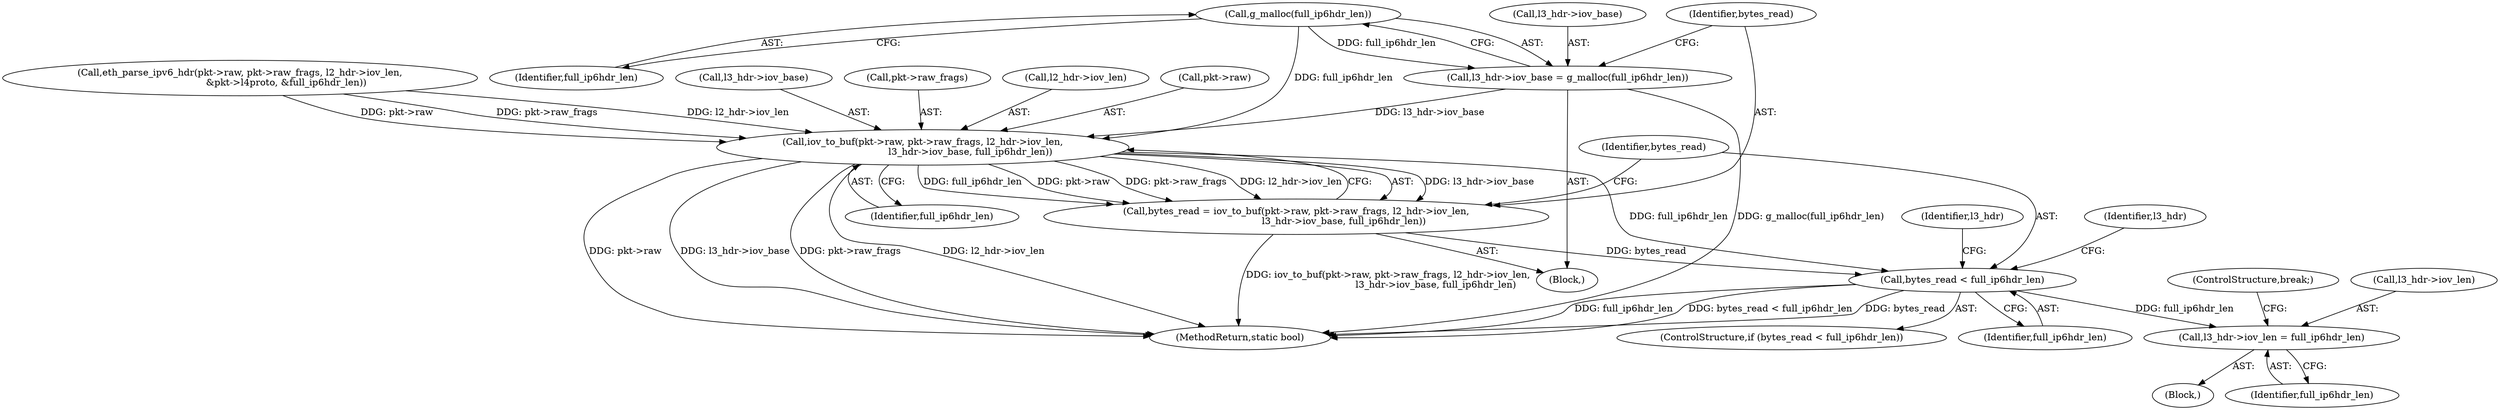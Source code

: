 digraph "0_qemu_a7278b36fcab9af469563bd7b9dadebe2ae25e48_0@API" {
"1000305" [label="(Call,g_malloc(full_ip6hdr_len))"];
"1000301" [label="(Call,l3_hdr->iov_base = g_malloc(full_ip6hdr_len))"];
"1000309" [label="(Call,iov_to_buf(pkt->raw, pkt->raw_frags, l2_hdr->iov_len,\n                                l3_hdr->iov_base, full_ip6hdr_len))"];
"1000307" [label="(Call,bytes_read = iov_to_buf(pkt->raw, pkt->raw_frags, l2_hdr->iov_len,\n                                l3_hdr->iov_base, full_ip6hdr_len))"];
"1000324" [label="(Call,bytes_read < full_ip6hdr_len)"];
"1000337" [label="(Call,l3_hdr->iov_len = full_ip6hdr_len)"];
"1000342" [label="(ControlStructure,break;)"];
"1000277" [label="(Call,eth_parse_ipv6_hdr(pkt->raw, pkt->raw_frags, l2_hdr->iov_len,\n                               &pkt->l4proto, &full_ip6hdr_len))"];
"1000330" [label="(Identifier,l3_hdr)"];
"1000307" [label="(Call,bytes_read = iov_to_buf(pkt->raw, pkt->raw_frags, l2_hdr->iov_len,\n                                l3_hdr->iov_base, full_ip6hdr_len))"];
"1000336" [label="(Block,)"];
"1000305" [label="(Call,g_malloc(full_ip6hdr_len))"];
"1000325" [label="(Identifier,bytes_read)"];
"1000324" [label="(Call,bytes_read < full_ip6hdr_len)"];
"1000306" [label="(Identifier,full_ip6hdr_len)"];
"1000326" [label="(Identifier,full_ip6hdr_len)"];
"1000322" [label="(Identifier,full_ip6hdr_len)"];
"1000350" [label="(MethodReturn,static bool)"];
"1000338" [label="(Call,l3_hdr->iov_len)"];
"1000302" [label="(Call,l3_hdr->iov_base)"];
"1000308" [label="(Identifier,bytes_read)"];
"1000301" [label="(Call,l3_hdr->iov_base = g_malloc(full_ip6hdr_len))"];
"1000309" [label="(Call,iov_to_buf(pkt->raw, pkt->raw_frags, l2_hdr->iov_len,\n                                l3_hdr->iov_base, full_ip6hdr_len))"];
"1000319" [label="(Call,l3_hdr->iov_base)"];
"1000313" [label="(Call,pkt->raw_frags)"];
"1000103" [label="(Block,)"];
"1000323" [label="(ControlStructure,if (bytes_read < full_ip6hdr_len))"];
"1000316" [label="(Call,l2_hdr->iov_len)"];
"1000341" [label="(Identifier,full_ip6hdr_len)"];
"1000310" [label="(Call,pkt->raw)"];
"1000337" [label="(Call,l3_hdr->iov_len = full_ip6hdr_len)"];
"1000339" [label="(Identifier,l3_hdr)"];
"1000305" -> "1000301"  [label="AST: "];
"1000305" -> "1000306"  [label="CFG: "];
"1000306" -> "1000305"  [label="AST: "];
"1000301" -> "1000305"  [label="CFG: "];
"1000305" -> "1000301"  [label="DDG: full_ip6hdr_len"];
"1000305" -> "1000309"  [label="DDG: full_ip6hdr_len"];
"1000301" -> "1000103"  [label="AST: "];
"1000302" -> "1000301"  [label="AST: "];
"1000308" -> "1000301"  [label="CFG: "];
"1000301" -> "1000350"  [label="DDG: g_malloc(full_ip6hdr_len)"];
"1000301" -> "1000309"  [label="DDG: l3_hdr->iov_base"];
"1000309" -> "1000307"  [label="AST: "];
"1000309" -> "1000322"  [label="CFG: "];
"1000310" -> "1000309"  [label="AST: "];
"1000313" -> "1000309"  [label="AST: "];
"1000316" -> "1000309"  [label="AST: "];
"1000319" -> "1000309"  [label="AST: "];
"1000322" -> "1000309"  [label="AST: "];
"1000307" -> "1000309"  [label="CFG: "];
"1000309" -> "1000350"  [label="DDG: pkt->raw"];
"1000309" -> "1000350"  [label="DDG: l2_hdr->iov_len"];
"1000309" -> "1000350"  [label="DDG: pkt->raw_frags"];
"1000309" -> "1000350"  [label="DDG: l3_hdr->iov_base"];
"1000309" -> "1000307"  [label="DDG: l3_hdr->iov_base"];
"1000309" -> "1000307"  [label="DDG: full_ip6hdr_len"];
"1000309" -> "1000307"  [label="DDG: pkt->raw"];
"1000309" -> "1000307"  [label="DDG: pkt->raw_frags"];
"1000309" -> "1000307"  [label="DDG: l2_hdr->iov_len"];
"1000277" -> "1000309"  [label="DDG: pkt->raw"];
"1000277" -> "1000309"  [label="DDG: pkt->raw_frags"];
"1000277" -> "1000309"  [label="DDG: l2_hdr->iov_len"];
"1000309" -> "1000324"  [label="DDG: full_ip6hdr_len"];
"1000307" -> "1000103"  [label="AST: "];
"1000308" -> "1000307"  [label="AST: "];
"1000325" -> "1000307"  [label="CFG: "];
"1000307" -> "1000350"  [label="DDG: iov_to_buf(pkt->raw, pkt->raw_frags, l2_hdr->iov_len,\n                                l3_hdr->iov_base, full_ip6hdr_len)"];
"1000307" -> "1000324"  [label="DDG: bytes_read"];
"1000324" -> "1000323"  [label="AST: "];
"1000324" -> "1000326"  [label="CFG: "];
"1000325" -> "1000324"  [label="AST: "];
"1000326" -> "1000324"  [label="AST: "];
"1000330" -> "1000324"  [label="CFG: "];
"1000339" -> "1000324"  [label="CFG: "];
"1000324" -> "1000350"  [label="DDG: full_ip6hdr_len"];
"1000324" -> "1000350"  [label="DDG: bytes_read < full_ip6hdr_len"];
"1000324" -> "1000350"  [label="DDG: bytes_read"];
"1000324" -> "1000337"  [label="DDG: full_ip6hdr_len"];
"1000337" -> "1000336"  [label="AST: "];
"1000337" -> "1000341"  [label="CFG: "];
"1000338" -> "1000337"  [label="AST: "];
"1000341" -> "1000337"  [label="AST: "];
"1000342" -> "1000337"  [label="CFG: "];
}
